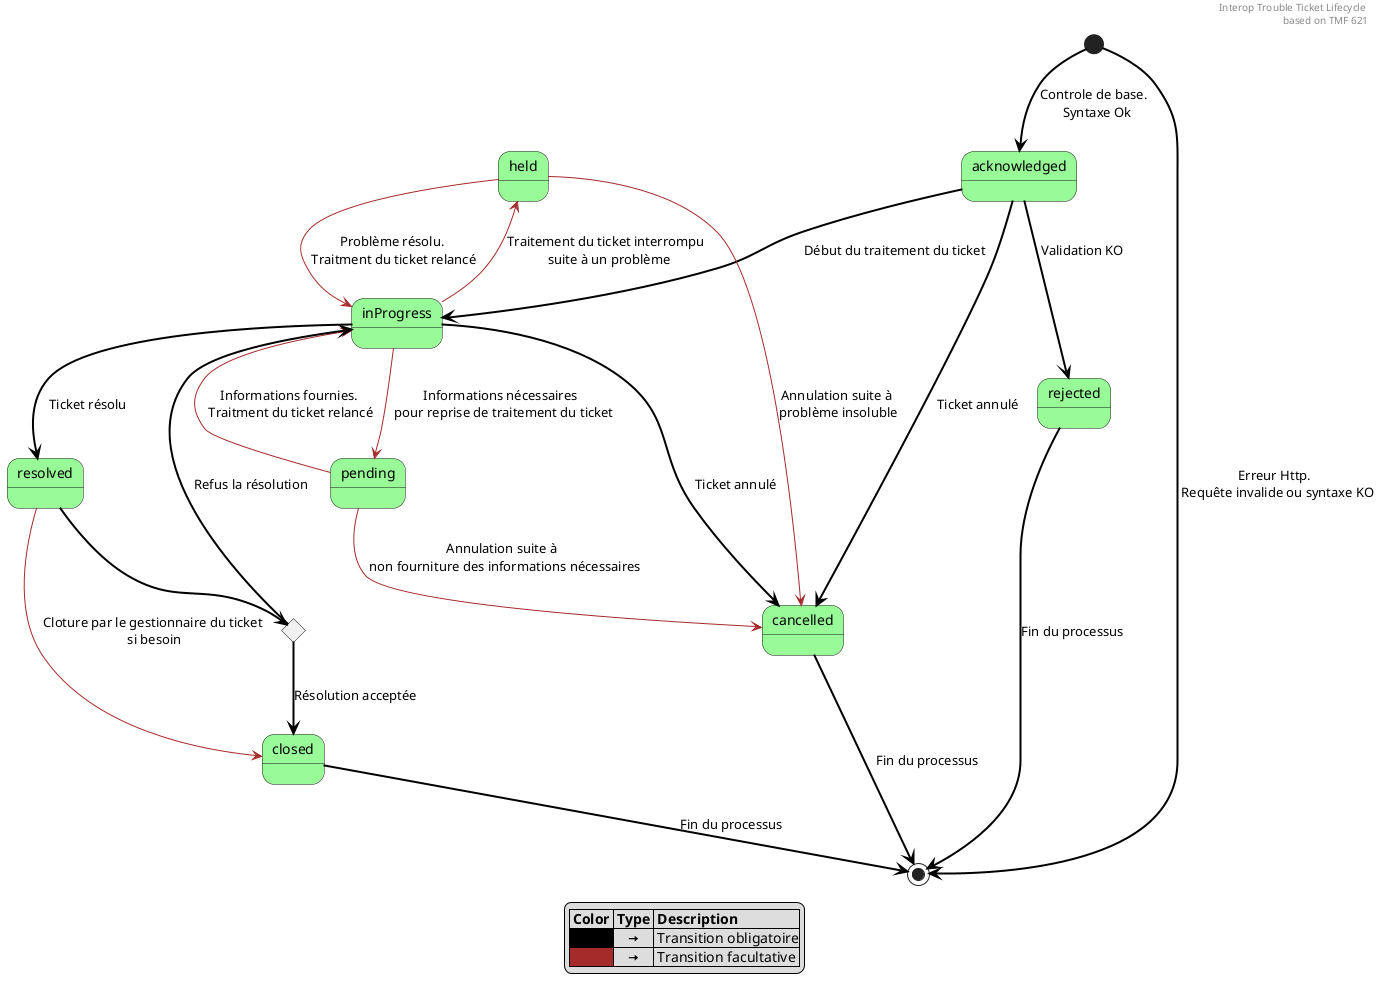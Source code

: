 @startuml
skinParam ArrowColor #black

header Interop Trouble Ticket Lifecycle \nbased on TMF 621

state acknowledged #palegreen
state inProgress #palegreen
state closed #palegreen
state rejected #palegreen
state cancelled #palegreen
state resolved #palegreen
state choice <<choice>>
state held #palegreen
state pending #palegreen

[*] -[bold]-> acknowledged: Controle de base. \n Syntaxe Ok
[*] -[bold]-> [*]: Erreur Http. \n Requête invalide ou syntaxe KO

acknowledged -[bold]-> inProgress: Début du traitement du ticket
acknowledged -[bold]-> rejected: Validation KO
acknowledged -[bold]-> cancelled: Ticket annulé

inProgress -[#brown]-> pending: Informations nécessaires \n pour reprise de traitement du ticket
pending -down[#brown]-> cancelled: Annulation suite à \n non fourniture des informations nécessaires
pending -[#brown]-> inProgress: Informations fournies.\n Traitment du ticket relancé
inProgress -[bold]-> cancelled: Ticket annulé
inProgress -[bold]-> resolved: Ticket résolu
inProgress -up[#brown]-> held: Traitement du ticket interrompu \n suite à un problème

held -[#brown]-> cancelled: Annulation suite à \nproblème insoluble
held -[#brown]-> inProgress: Problème résolu.\n Traitment du ticket relancé

resolved -[bold]-> choice
resolved -[#brown]-> closed: Cloture par le gestionnaire du ticket\n si besoin
choice -[bold]-> inProgress: Refus la résolution
choice -[bold]-> closed: Résolution acceptée

closed -[bold]-> [*]: Fin du processus
cancelled -[bold]-> [*]: Fin du processus
rejected -[bold]-> [*]: Fin du processus

legend
    |= Color |= Type |= Description |
    |<#black>|    <&arrow-right> | Transition obligatoire|
    |<#brown>|    <&arrow-right> | Transition facultative |
endlegend

@enduml

